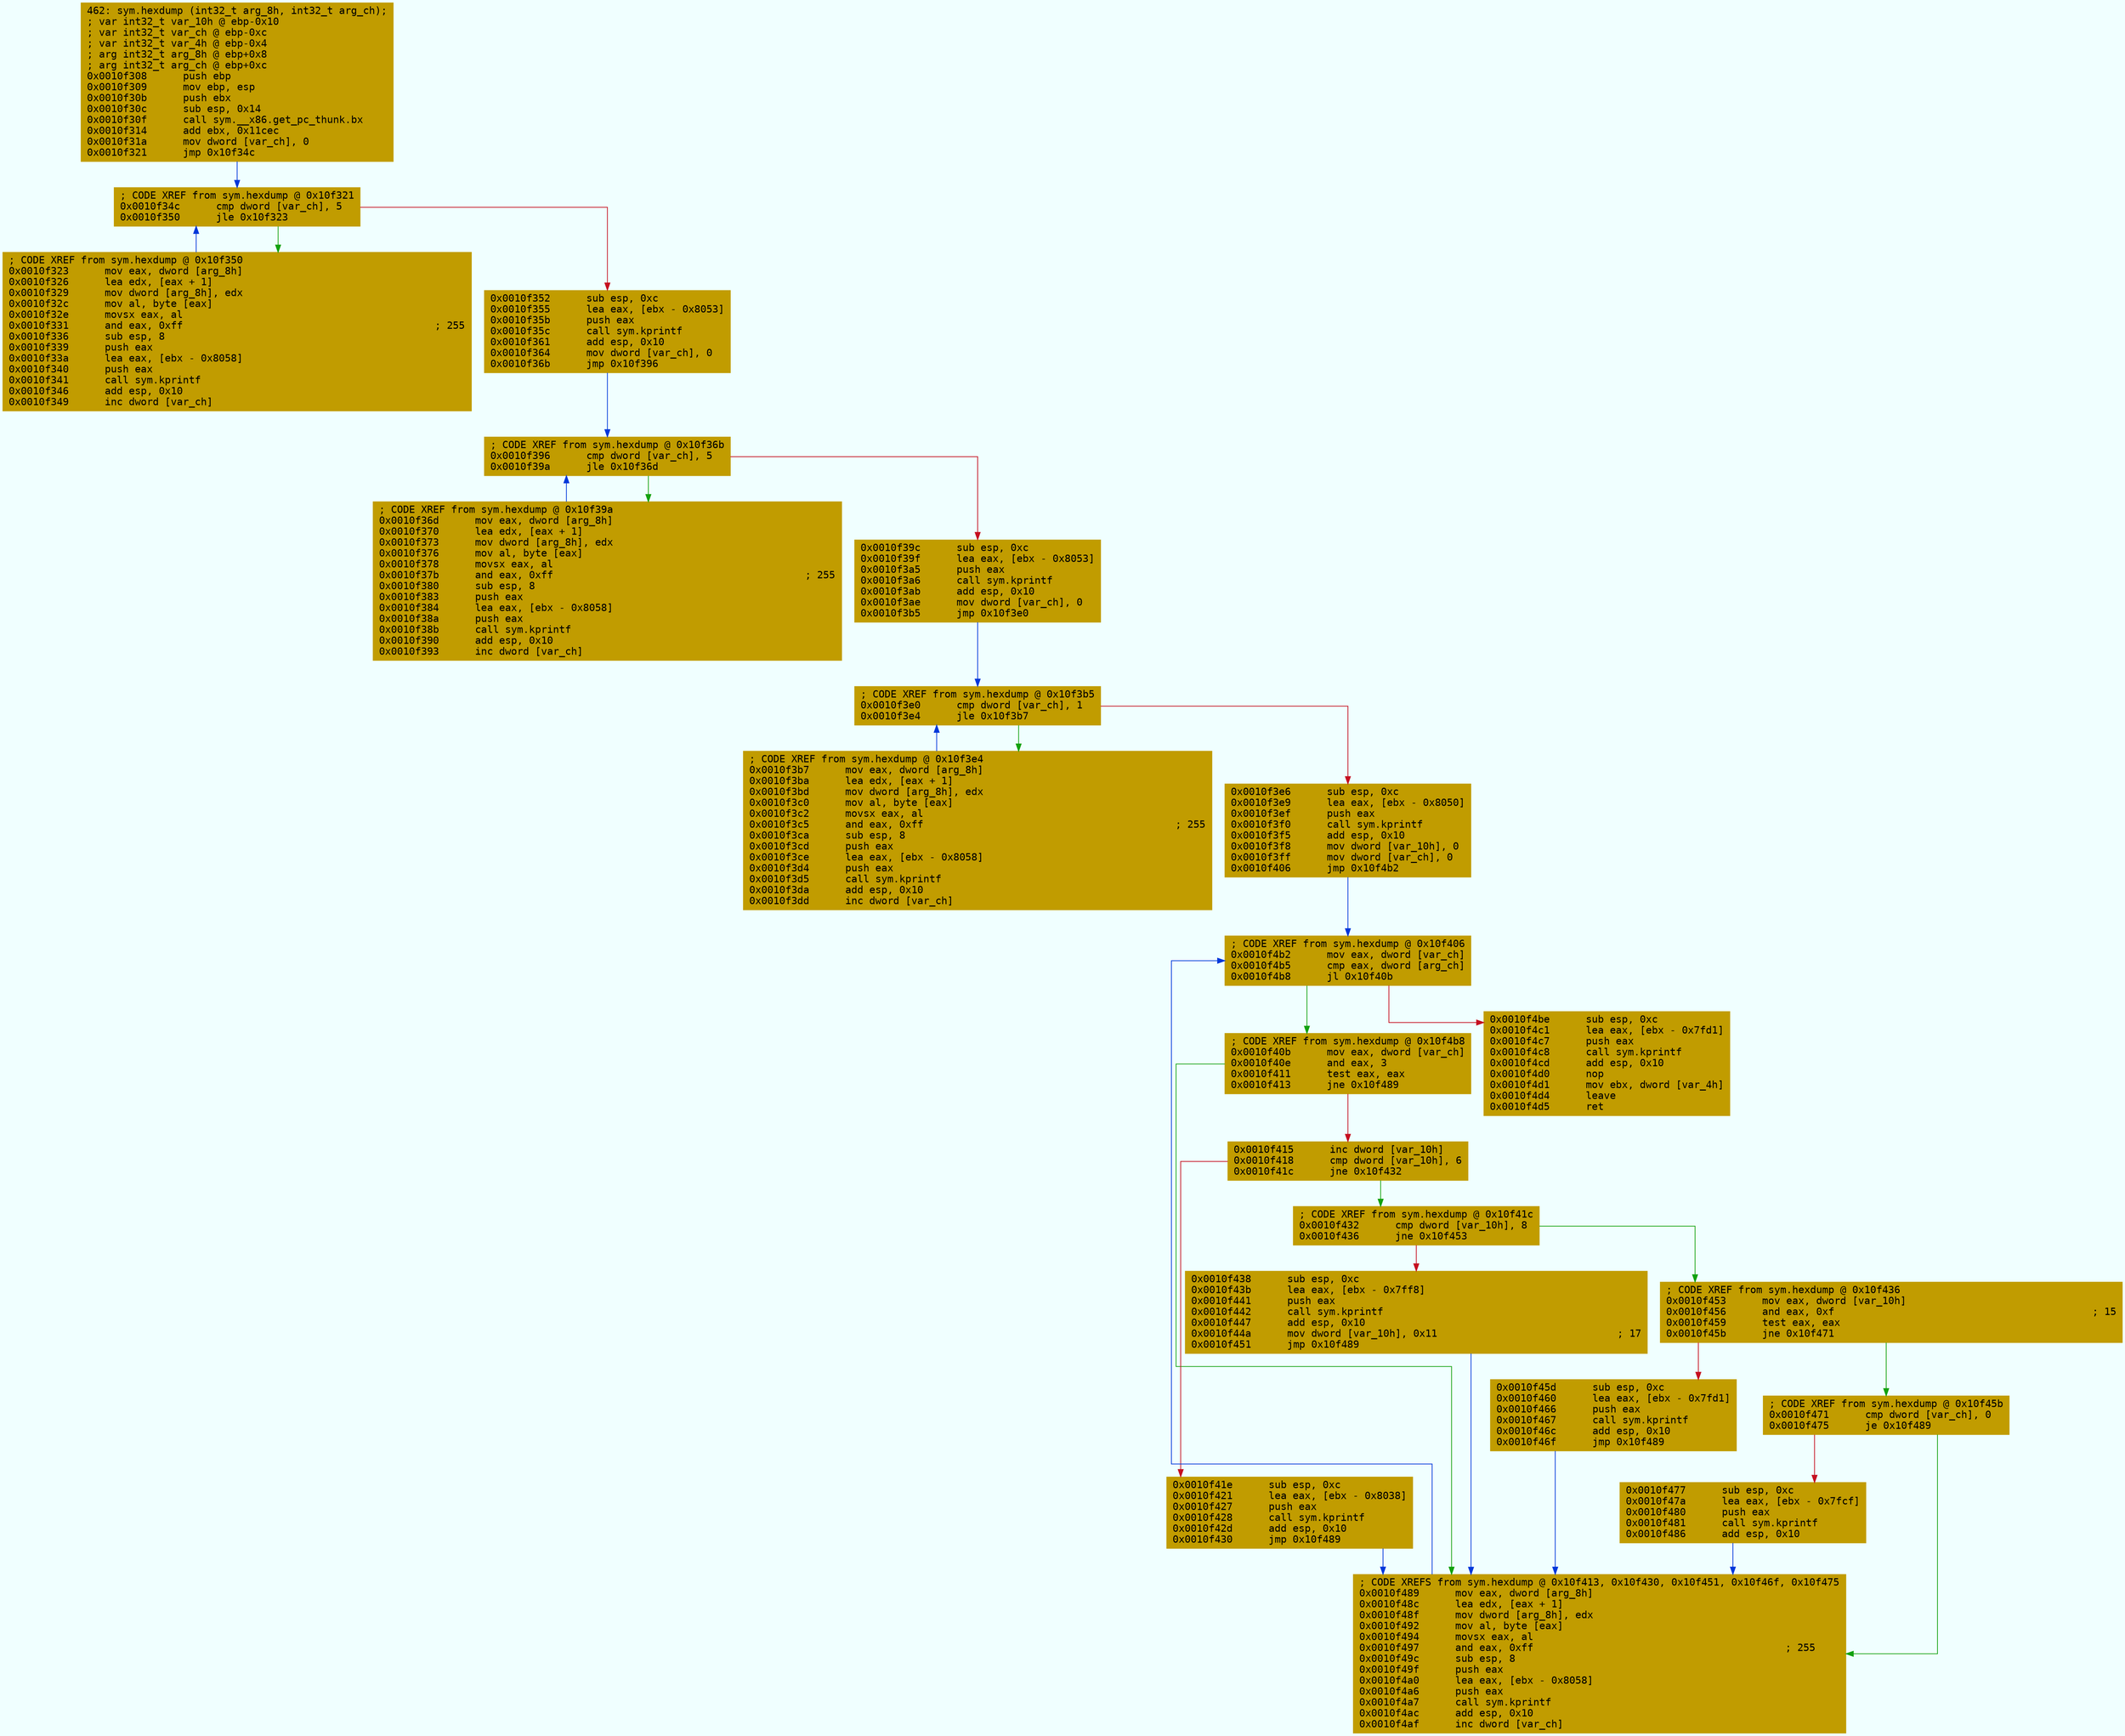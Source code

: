 digraph code {
	graph [bgcolor=azure fontsize=8 fontname="Courier" splines="ortho"];
	node [fillcolor=gray style=filled shape=box];
	edge [arrowhead="normal"];
	"0x0010f308" [URL="sym.hexdump/0x0010f308", fillcolor="#c19c00",color="#c19c00", fontname="Courier",label="462: sym.hexdump (int32_t arg_8h, int32_t arg_ch);\l; var int32_t var_10h @ ebp-0x10\l; var int32_t var_ch @ ebp-0xc\l; var int32_t var_4h @ ebp-0x4\l; arg int32_t arg_8h @ ebp+0x8\l; arg int32_t arg_ch @ ebp+0xc\l0x0010f308      push ebp\l0x0010f309      mov ebp, esp\l0x0010f30b      push ebx\l0x0010f30c      sub esp, 0x14\l0x0010f30f      call sym.__x86.get_pc_thunk.bx\l0x0010f314      add ebx, 0x11cec\l0x0010f31a      mov dword [var_ch], 0\l0x0010f321      jmp 0x10f34c\l"]
	"0x0010f323" [URL="sym.hexdump/0x0010f323", fillcolor="#c19c00",color="#c19c00", fontname="Courier",label="; CODE XREF from sym.hexdump @ 0x10f350\l0x0010f323      mov eax, dword [arg_8h]\l0x0010f326      lea edx, [eax + 1]\l0x0010f329      mov dword [arg_8h], edx\l0x0010f32c      mov al, byte [eax]\l0x0010f32e      movsx eax, al\l0x0010f331      and eax, 0xff                                          ; 255\l0x0010f336      sub esp, 8\l0x0010f339      push eax\l0x0010f33a      lea eax, [ebx - 0x8058]\l0x0010f340      push eax\l0x0010f341      call sym.kprintf\l0x0010f346      add esp, 0x10\l0x0010f349      inc dword [var_ch]\l"]
	"0x0010f34c" [URL="sym.hexdump/0x0010f34c", fillcolor="#c19c00",color="#c19c00", fontname="Courier",label="; CODE XREF from sym.hexdump @ 0x10f321\l0x0010f34c      cmp dword [var_ch], 5\l0x0010f350      jle 0x10f323\l"]
	"0x0010f352" [URL="sym.hexdump/0x0010f352", fillcolor="#c19c00",color="#c19c00", fontname="Courier",label="0x0010f352      sub esp, 0xc\l0x0010f355      lea eax, [ebx - 0x8053]\l0x0010f35b      push eax\l0x0010f35c      call sym.kprintf\l0x0010f361      add esp, 0x10\l0x0010f364      mov dword [var_ch], 0\l0x0010f36b      jmp 0x10f396\l"]
	"0x0010f36d" [URL="sym.hexdump/0x0010f36d", fillcolor="#c19c00",color="#c19c00", fontname="Courier",label="; CODE XREF from sym.hexdump @ 0x10f39a\l0x0010f36d      mov eax, dword [arg_8h]\l0x0010f370      lea edx, [eax + 1]\l0x0010f373      mov dword [arg_8h], edx\l0x0010f376      mov al, byte [eax]\l0x0010f378      movsx eax, al\l0x0010f37b      and eax, 0xff                                          ; 255\l0x0010f380      sub esp, 8\l0x0010f383      push eax\l0x0010f384      lea eax, [ebx - 0x8058]\l0x0010f38a      push eax\l0x0010f38b      call sym.kprintf\l0x0010f390      add esp, 0x10\l0x0010f393      inc dword [var_ch]\l"]
	"0x0010f396" [URL="sym.hexdump/0x0010f396", fillcolor="#c19c00",color="#c19c00", fontname="Courier",label="; CODE XREF from sym.hexdump @ 0x10f36b\l0x0010f396      cmp dword [var_ch], 5\l0x0010f39a      jle 0x10f36d\l"]
	"0x0010f39c" [URL="sym.hexdump/0x0010f39c", fillcolor="#c19c00",color="#c19c00", fontname="Courier",label="0x0010f39c      sub esp, 0xc\l0x0010f39f      lea eax, [ebx - 0x8053]\l0x0010f3a5      push eax\l0x0010f3a6      call sym.kprintf\l0x0010f3ab      add esp, 0x10\l0x0010f3ae      mov dword [var_ch], 0\l0x0010f3b5      jmp 0x10f3e0\l"]
	"0x0010f3b7" [URL="sym.hexdump/0x0010f3b7", fillcolor="#c19c00",color="#c19c00", fontname="Courier",label="; CODE XREF from sym.hexdump @ 0x10f3e4\l0x0010f3b7      mov eax, dword [arg_8h]\l0x0010f3ba      lea edx, [eax + 1]\l0x0010f3bd      mov dword [arg_8h], edx\l0x0010f3c0      mov al, byte [eax]\l0x0010f3c2      movsx eax, al\l0x0010f3c5      and eax, 0xff                                          ; 255\l0x0010f3ca      sub esp, 8\l0x0010f3cd      push eax\l0x0010f3ce      lea eax, [ebx - 0x8058]\l0x0010f3d4      push eax\l0x0010f3d5      call sym.kprintf\l0x0010f3da      add esp, 0x10\l0x0010f3dd      inc dword [var_ch]\l"]
	"0x0010f3e0" [URL="sym.hexdump/0x0010f3e0", fillcolor="#c19c00",color="#c19c00", fontname="Courier",label="; CODE XREF from sym.hexdump @ 0x10f3b5\l0x0010f3e0      cmp dword [var_ch], 1\l0x0010f3e4      jle 0x10f3b7\l"]
	"0x0010f3e6" [URL="sym.hexdump/0x0010f3e6", fillcolor="#c19c00",color="#c19c00", fontname="Courier",label="0x0010f3e6      sub esp, 0xc\l0x0010f3e9      lea eax, [ebx - 0x8050]\l0x0010f3ef      push eax\l0x0010f3f0      call sym.kprintf\l0x0010f3f5      add esp, 0x10\l0x0010f3f8      mov dword [var_10h], 0\l0x0010f3ff      mov dword [var_ch], 0\l0x0010f406      jmp 0x10f4b2\l"]
	"0x0010f40b" [URL="sym.hexdump/0x0010f40b", fillcolor="#c19c00",color="#c19c00", fontname="Courier",label="; CODE XREF from sym.hexdump @ 0x10f4b8\l0x0010f40b      mov eax, dword [var_ch]\l0x0010f40e      and eax, 3\l0x0010f411      test eax, eax\l0x0010f413      jne 0x10f489\l"]
	"0x0010f415" [URL="sym.hexdump/0x0010f415", fillcolor="#c19c00",color="#c19c00", fontname="Courier",label="0x0010f415      inc dword [var_10h]\l0x0010f418      cmp dword [var_10h], 6\l0x0010f41c      jne 0x10f432\l"]
	"0x0010f41e" [URL="sym.hexdump/0x0010f41e", fillcolor="#c19c00",color="#c19c00", fontname="Courier",label="0x0010f41e      sub esp, 0xc\l0x0010f421      lea eax, [ebx - 0x8038]\l0x0010f427      push eax\l0x0010f428      call sym.kprintf\l0x0010f42d      add esp, 0x10\l0x0010f430      jmp 0x10f489\l"]
	"0x0010f432" [URL="sym.hexdump/0x0010f432", fillcolor="#c19c00",color="#c19c00", fontname="Courier",label="; CODE XREF from sym.hexdump @ 0x10f41c\l0x0010f432      cmp dword [var_10h], 8\l0x0010f436      jne 0x10f453\l"]
	"0x0010f438" [URL="sym.hexdump/0x0010f438", fillcolor="#c19c00",color="#c19c00", fontname="Courier",label="0x0010f438      sub esp, 0xc\l0x0010f43b      lea eax, [ebx - 0x7ff8]\l0x0010f441      push eax\l0x0010f442      call sym.kprintf\l0x0010f447      add esp, 0x10\l0x0010f44a      mov dword [var_10h], 0x11                              ; 17\l0x0010f451      jmp 0x10f489\l"]
	"0x0010f453" [URL="sym.hexdump/0x0010f453", fillcolor="#c19c00",color="#c19c00", fontname="Courier",label="; CODE XREF from sym.hexdump @ 0x10f436\l0x0010f453      mov eax, dword [var_10h]\l0x0010f456      and eax, 0xf                                           ; 15\l0x0010f459      test eax, eax\l0x0010f45b      jne 0x10f471\l"]
	"0x0010f45d" [URL="sym.hexdump/0x0010f45d", fillcolor="#c19c00",color="#c19c00", fontname="Courier",label="0x0010f45d      sub esp, 0xc\l0x0010f460      lea eax, [ebx - 0x7fd1]\l0x0010f466      push eax\l0x0010f467      call sym.kprintf\l0x0010f46c      add esp, 0x10\l0x0010f46f      jmp 0x10f489\l"]
	"0x0010f471" [URL="sym.hexdump/0x0010f471", fillcolor="#c19c00",color="#c19c00", fontname="Courier",label="; CODE XREF from sym.hexdump @ 0x10f45b\l0x0010f471      cmp dword [var_ch], 0\l0x0010f475      je 0x10f489\l"]
	"0x0010f477" [URL="sym.hexdump/0x0010f477", fillcolor="#c19c00",color="#c19c00", fontname="Courier",label="0x0010f477      sub esp, 0xc\l0x0010f47a      lea eax, [ebx - 0x7fcf]\l0x0010f480      push eax\l0x0010f481      call sym.kprintf\l0x0010f486      add esp, 0x10\l"]
	"0x0010f489" [URL="sym.hexdump/0x0010f489", fillcolor="#c19c00",color="#c19c00", fontname="Courier",label="; CODE XREFS from sym.hexdump @ 0x10f413, 0x10f430, 0x10f451, 0x10f46f, 0x10f475\l0x0010f489      mov eax, dword [arg_8h]\l0x0010f48c      lea edx, [eax + 1]\l0x0010f48f      mov dword [arg_8h], edx\l0x0010f492      mov al, byte [eax]\l0x0010f494      movsx eax, al\l0x0010f497      and eax, 0xff                                          ; 255\l0x0010f49c      sub esp, 8\l0x0010f49f      push eax\l0x0010f4a0      lea eax, [ebx - 0x8058]\l0x0010f4a6      push eax\l0x0010f4a7      call sym.kprintf\l0x0010f4ac      add esp, 0x10\l0x0010f4af      inc dword [var_ch]\l"]
	"0x0010f4b2" [URL="sym.hexdump/0x0010f4b2", fillcolor="#c19c00",color="#c19c00", fontname="Courier",label="; CODE XREF from sym.hexdump @ 0x10f406\l0x0010f4b2      mov eax, dword [var_ch]\l0x0010f4b5      cmp eax, dword [arg_ch]\l0x0010f4b8      jl 0x10f40b\l"]
	"0x0010f4be" [URL="sym.hexdump/0x0010f4be", fillcolor="#c19c00",color="#c19c00", fontname="Courier",label="0x0010f4be      sub esp, 0xc\l0x0010f4c1      lea eax, [ebx - 0x7fd1]\l0x0010f4c7      push eax\l0x0010f4c8      call sym.kprintf\l0x0010f4cd      add esp, 0x10\l0x0010f4d0      nop\l0x0010f4d1      mov ebx, dword [var_4h]\l0x0010f4d4      leave\l0x0010f4d5      ret\l"]
        "0x0010f308" -> "0x0010f34c" [color="#0037da"];
        "0x0010f323" -> "0x0010f34c" [color="#0037da"];
        "0x0010f34c" -> "0x0010f323" [color="#13a10e"];
        "0x0010f34c" -> "0x0010f352" [color="#c50f1f"];
        "0x0010f352" -> "0x0010f396" [color="#0037da"];
        "0x0010f36d" -> "0x0010f396" [color="#0037da"];
        "0x0010f396" -> "0x0010f36d" [color="#13a10e"];
        "0x0010f396" -> "0x0010f39c" [color="#c50f1f"];
        "0x0010f39c" -> "0x0010f3e0" [color="#0037da"];
        "0x0010f3b7" -> "0x0010f3e0" [color="#0037da"];
        "0x0010f3e0" -> "0x0010f3b7" [color="#13a10e"];
        "0x0010f3e0" -> "0x0010f3e6" [color="#c50f1f"];
        "0x0010f3e6" -> "0x0010f4b2" [color="#0037da"];
        "0x0010f40b" -> "0x0010f489" [color="#13a10e"];
        "0x0010f40b" -> "0x0010f415" [color="#c50f1f"];
        "0x0010f415" -> "0x0010f432" [color="#13a10e"];
        "0x0010f415" -> "0x0010f41e" [color="#c50f1f"];
        "0x0010f41e" -> "0x0010f489" [color="#0037da"];
        "0x0010f432" -> "0x0010f453" [color="#13a10e"];
        "0x0010f432" -> "0x0010f438" [color="#c50f1f"];
        "0x0010f438" -> "0x0010f489" [color="#0037da"];
        "0x0010f453" -> "0x0010f471" [color="#13a10e"];
        "0x0010f453" -> "0x0010f45d" [color="#c50f1f"];
        "0x0010f45d" -> "0x0010f489" [color="#0037da"];
        "0x0010f471" -> "0x0010f489" [color="#13a10e"];
        "0x0010f471" -> "0x0010f477" [color="#c50f1f"];
        "0x0010f477" -> "0x0010f489" [color="#0037da"];
        "0x0010f489" -> "0x0010f4b2" [color="#0037da"];
        "0x0010f4b2" -> "0x0010f40b" [color="#13a10e"];
        "0x0010f4b2" -> "0x0010f4be" [color="#c50f1f"];
}
